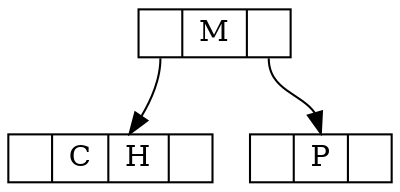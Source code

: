 digraph one {
	node [shape = record, height=.1];
	node0[label = "<f0> | <f1> M | <f2> "];
	node1[label = "<f0> | <f1> C | <f2> H | <f3> "];
	node2[label = "<f0> | <f1> P | <f2> "];
	
	"node0":f0 -> "node1";
	"node0":f2 -> "node2":f1;
	

}